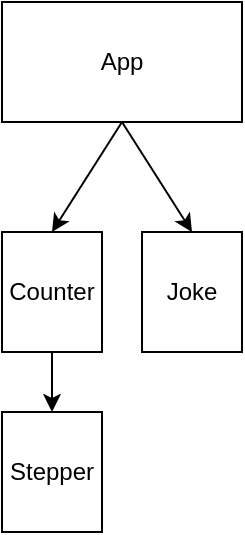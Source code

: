 <mxfile>
    <diagram id="6cPPOCzStZ17jnGAl41R" name="Page-1">
        <mxGraphModel dx="357" dy="339" grid="1" gridSize="10" guides="1" tooltips="1" connect="1" arrows="1" fold="1" page="1" pageScale="1" pageWidth="850" pageHeight="1100" math="0" shadow="0">
            <root>
                <mxCell id="0"/>
                <mxCell id="1" parent="0"/>
                <mxCell id="4" style="edgeStyle=none;html=1;exitX=0.5;exitY=1;exitDx=0;exitDy=0;entryX=0.5;entryY=0;entryDx=0;entryDy=0;" edge="1" parent="1" source="2" target="3">
                    <mxGeometry relative="1" as="geometry"/>
                </mxCell>
                <mxCell id="6" style="edgeStyle=none;html=1;exitX=0.5;exitY=1;exitDx=0;exitDy=0;entryX=0.5;entryY=0;entryDx=0;entryDy=0;" edge="1" parent="1" source="2" target="5">
                    <mxGeometry relative="1" as="geometry"/>
                </mxCell>
                <mxCell id="2" value="App" style="rounded=0;whiteSpace=wrap;html=1;" vertex="1" parent="1">
                    <mxGeometry x="130" y="35" width="120" height="60" as="geometry"/>
                </mxCell>
                <mxCell id="3" value="Joke" style="rounded=0;whiteSpace=wrap;html=1;" vertex="1" parent="1">
                    <mxGeometry x="200" y="150" width="50" height="60" as="geometry"/>
                </mxCell>
                <mxCell id="8" style="edgeStyle=none;html=1;exitX=0.5;exitY=1;exitDx=0;exitDy=0;" edge="1" parent="1" source="5" target="7">
                    <mxGeometry relative="1" as="geometry"/>
                </mxCell>
                <mxCell id="5" value="Counter" style="rounded=0;whiteSpace=wrap;html=1;" vertex="1" parent="1">
                    <mxGeometry x="130" y="150" width="50" height="60" as="geometry"/>
                </mxCell>
                <mxCell id="7" value="Stepper" style="rounded=0;whiteSpace=wrap;html=1;" vertex="1" parent="1">
                    <mxGeometry x="130" y="240" width="50" height="60" as="geometry"/>
                </mxCell>
            </root>
        </mxGraphModel>
    </diagram>
</mxfile>
